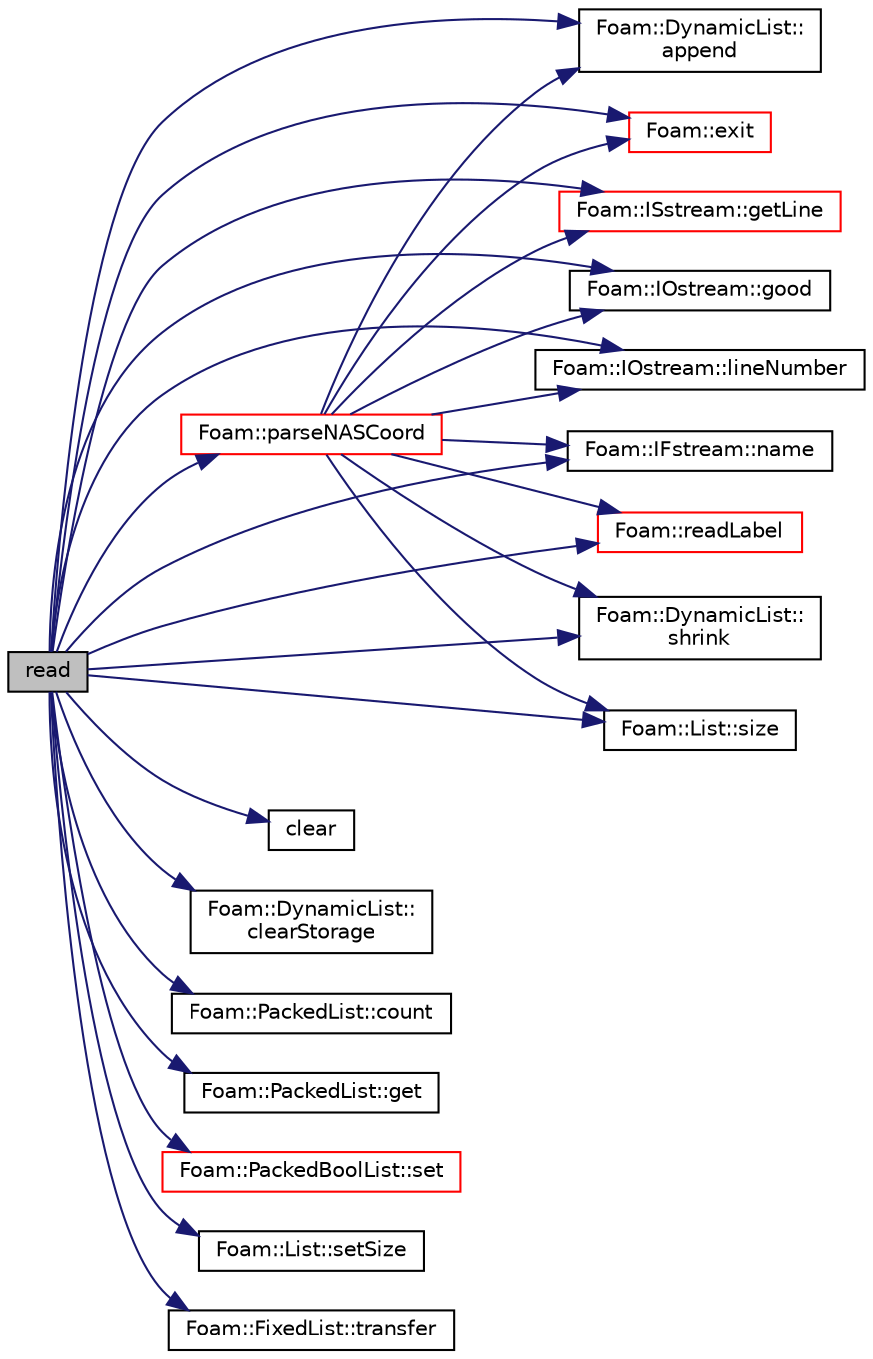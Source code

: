 digraph "read"
{
  bgcolor="transparent";
  edge [fontname="Helvetica",fontsize="10",labelfontname="Helvetica",labelfontsize="10"];
  node [fontname="Helvetica",fontsize="10",shape=record];
  rankdir="LR";
  Node659 [label="read",height=0.2,width=0.4,color="black", fillcolor="grey75", style="filled", fontcolor="black"];
  Node659 -> Node660 [color="midnightblue",fontsize="10",style="solid",fontname="Helvetica"];
  Node660 [label="Foam::DynamicList::\lappend",height=0.2,width=0.4,color="black",URL="$a27005.html#a7b67b42af715604376ad63a681dee6d8",tooltip="Append an element at the end of the list. "];
  Node659 -> Node661 [color="midnightblue",fontsize="10",style="solid",fontname="Helvetica"];
  Node661 [label="clear",height=0.2,width=0.4,color="black",URL="$a39635.html#a0d972f1186e0939b42675a2df621c10e"];
  Node659 -> Node662 [color="midnightblue",fontsize="10",style="solid",fontname="Helvetica"];
  Node662 [label="Foam::DynamicList::\lclearStorage",height=0.2,width=0.4,color="black",URL="$a27005.html#a77e7fd5aa3adf14be9cbcd6e670f7843",tooltip="Clear the list and delete storage. "];
  Node659 -> Node663 [color="midnightblue",fontsize="10",style="solid",fontname="Helvetica"];
  Node663 [label="Foam::PackedList::count",height=0.2,width=0.4,color="black",URL="$a27053.html#acf69b4cb547f80415cf2ab4a9a9e589c",tooltip="Count number of bits set, O(log(n)) "];
  Node659 -> Node664 [color="midnightblue",fontsize="10",style="solid",fontname="Helvetica"];
  Node664 [label="Foam::exit",height=0.2,width=0.4,color="red",URL="$a21851.html#a06ca7250d8e89caf05243ec094843642"];
  Node659 -> Node713 [color="midnightblue",fontsize="10",style="solid",fontname="Helvetica"];
  Node713 [label="Foam::PackedList::get",height=0.2,width=0.4,color="black",URL="$a27053.html#a7765dcc7956af47317165c107001b59c",tooltip="Get value at index I. "];
  Node659 -> Node714 [color="midnightblue",fontsize="10",style="solid",fontname="Helvetica"];
  Node714 [label="Foam::ISstream::getLine",height=0.2,width=0.4,color="red",URL="$a27393.html#a94b82bd8f7d8cdaa83c9c70b7c919f78",tooltip="Raw, low-level getline into a string function. "];
  Node659 -> Node703 [color="midnightblue",fontsize="10",style="solid",fontname="Helvetica"];
  Node703 [label="Foam::IOstream::good",height=0.2,width=0.4,color="black",URL="$a27333.html#abdcc7f96f487faadc7769afcf58fe992",tooltip="Return true if next operation might succeed. "];
  Node659 -> Node704 [color="midnightblue",fontsize="10",style="solid",fontname="Helvetica"];
  Node704 [label="Foam::IOstream::lineNumber",height=0.2,width=0.4,color="black",URL="$a27333.html#a2bca2e504df91006cb4a2b09ba1ac409",tooltip="Return current stream line number. "];
  Node659 -> Node716 [color="midnightblue",fontsize="10",style="solid",fontname="Helvetica"];
  Node716 [label="Foam::IFstream::name",height=0.2,width=0.4,color="black",URL="$a27289.html#aba53f1f9c8fadfa65f4099af10df348c",tooltip="Return the name of the stream. "];
  Node659 -> Node717 [color="midnightblue",fontsize="10",style="solid",fontname="Helvetica"];
  Node717 [label="Foam::parseNASCoord",height=0.2,width=0.4,color="red",URL="$a21851.html#a663c47a91dbc4b5b9064c385189002be"];
  Node717 -> Node660 [color="midnightblue",fontsize="10",style="solid",fontname="Helvetica"];
  Node717 -> Node664 [color="midnightblue",fontsize="10",style="solid",fontname="Helvetica"];
  Node717 -> Node714 [color="midnightblue",fontsize="10",style="solid",fontname="Helvetica"];
  Node717 -> Node703 [color="midnightblue",fontsize="10",style="solid",fontname="Helvetica"];
  Node717 -> Node704 [color="midnightblue",fontsize="10",style="solid",fontname="Helvetica"];
  Node717 -> Node716 [color="midnightblue",fontsize="10",style="solid",fontname="Helvetica"];
  Node717 -> Node975 [color="midnightblue",fontsize="10",style="solid",fontname="Helvetica"];
  Node975 [label="Foam::readLabel",height=0.2,width=0.4,color="red",URL="$a21851.html#abb09fbcf651d29208982dd7a601b606f"];
  Node717 -> Node978 [color="midnightblue",fontsize="10",style="solid",fontname="Helvetica"];
  Node978 [label="Foam::DynamicList::\lshrink",height=0.2,width=0.4,color="black",URL="$a27005.html#a88964e734acd91f096c914d0cc5a6e75",tooltip="Shrink the allocated space to the number of elements used. "];
  Node717 -> Node773 [color="midnightblue",fontsize="10",style="solid",fontname="Helvetica"];
  Node773 [label="Foam::List::size",height=0.2,width=0.4,color="black",URL="$a26833.html#a8a5f6fa29bd4b500caf186f60245b384",tooltip="Override size to be inconsistent with allocated storage. "];
  Node659 -> Node975 [color="midnightblue",fontsize="10",style="solid",fontname="Helvetica"];
  Node659 -> Node981 [color="midnightblue",fontsize="10",style="solid",fontname="Helvetica"];
  Node981 [label="Foam::PackedBoolList::set",height=0.2,width=0.4,color="red",URL="$a27049.html#a0c010317ff4eff942a58dd385245119d",tooltip="Set specified bits. "];
  Node659 -> Node736 [color="midnightblue",fontsize="10",style="solid",fontname="Helvetica"];
  Node736 [label="Foam::List::setSize",height=0.2,width=0.4,color="black",URL="$a26833.html#aedb985ffeaf1bdbfeccc2a8730405703",tooltip="Reset size of List. "];
  Node659 -> Node978 [color="midnightblue",fontsize="10",style="solid",fontname="Helvetica"];
  Node659 -> Node773 [color="midnightblue",fontsize="10",style="solid",fontname="Helvetica"];
  Node659 -> Node984 [color="midnightblue",fontsize="10",style="solid",fontname="Helvetica"];
  Node984 [label="Foam::FixedList::transfer",height=0.2,width=0.4,color="black",URL="$a27009.html#ad199ea6fc3eb573dd9192b5606943cdd",tooltip="Copy (not transfer) the argument contents. "];
}
